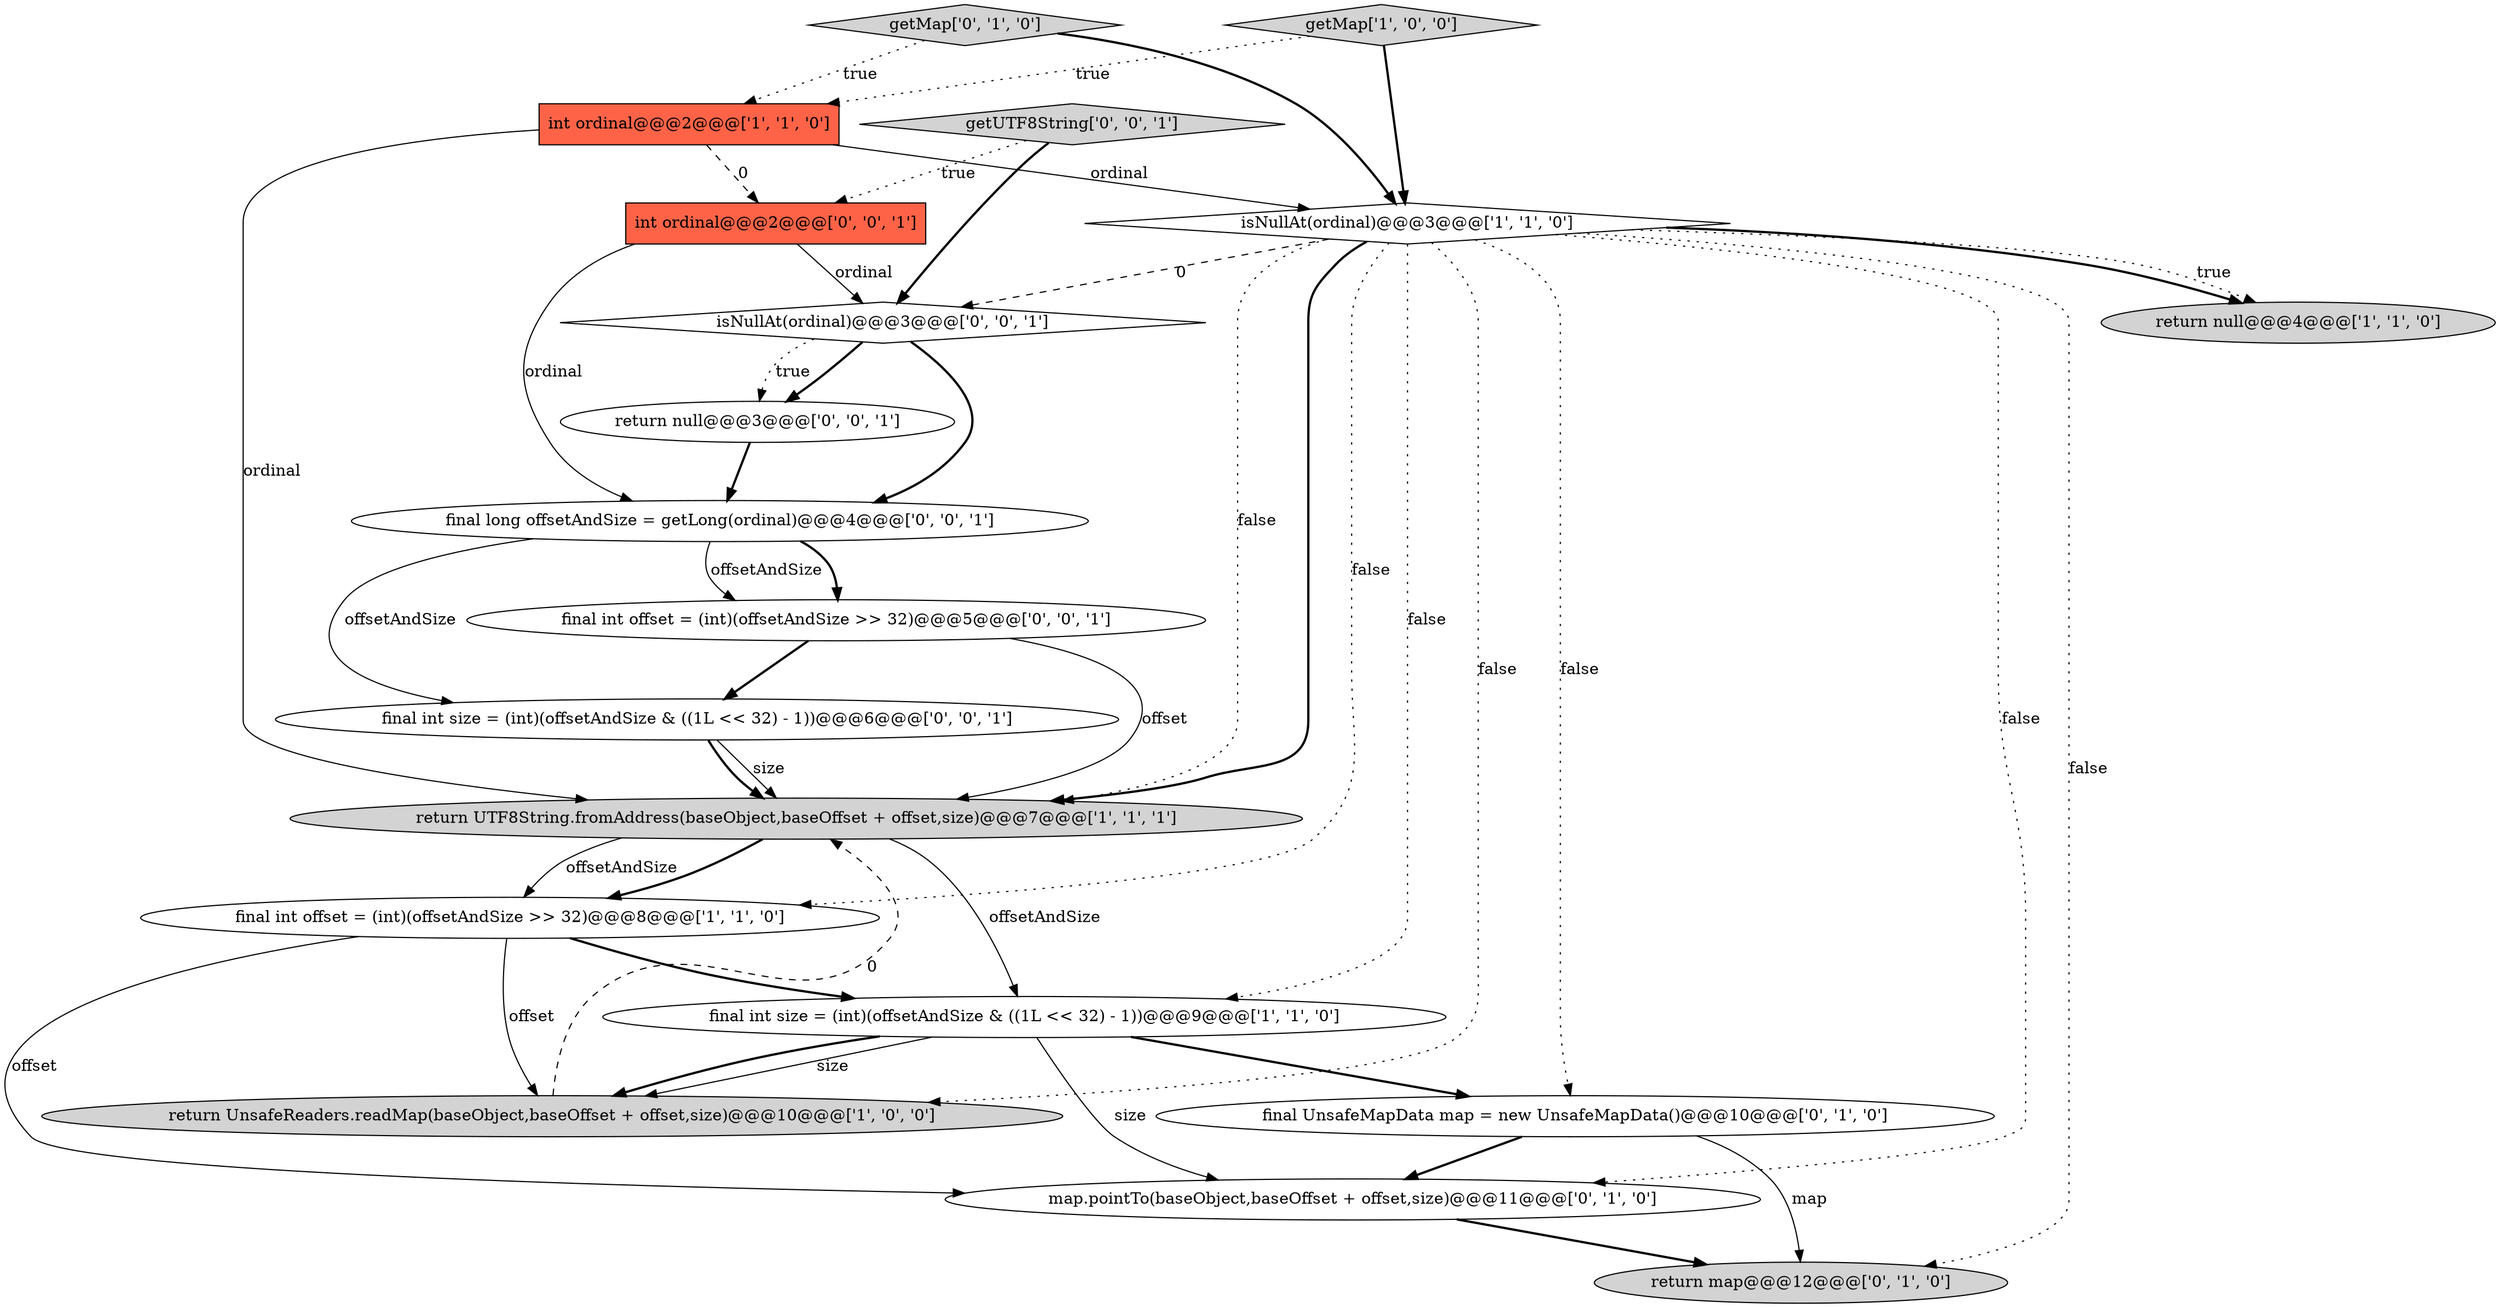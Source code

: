 digraph {
9 [style = filled, label = "getMap['0', '1', '0']", fillcolor = lightgray, shape = diamond image = "AAA0AAABBB2BBB"];
18 [style = filled, label = "final long offsetAndSize = getLong(ordinal)@@@4@@@['0', '0', '1']", fillcolor = white, shape = ellipse image = "AAA0AAABBB3BBB"];
7 [style = filled, label = "final int size = (int)(offsetAndSize & ((1L << 32) - 1))@@@9@@@['1', '1', '0']", fillcolor = white, shape = ellipse image = "AAA0AAABBB1BBB"];
17 [style = filled, label = "final int size = (int)(offsetAndSize & ((1L << 32) - 1))@@@6@@@['0', '0', '1']", fillcolor = white, shape = ellipse image = "AAA0AAABBB3BBB"];
2 [style = filled, label = "return UTF8String.fromAddress(baseObject,baseOffset + offset,size)@@@7@@@['1', '1', '1']", fillcolor = lightgray, shape = ellipse image = "AAA0AAABBB1BBB"];
15 [style = filled, label = "isNullAt(ordinal)@@@3@@@['0', '0', '1']", fillcolor = white, shape = diamond image = "AAA0AAABBB3BBB"];
14 [style = filled, label = "return null@@@3@@@['0', '0', '1']", fillcolor = white, shape = ellipse image = "AAA0AAABBB3BBB"];
16 [style = filled, label = "getUTF8String['0', '0', '1']", fillcolor = lightgray, shape = diamond image = "AAA0AAABBB3BBB"];
8 [style = filled, label = "map.pointTo(baseObject,baseOffset + offset,size)@@@11@@@['0', '1', '0']", fillcolor = white, shape = ellipse image = "AAA1AAABBB2BBB"];
3 [style = filled, label = "int ordinal@@@2@@@['1', '1', '0']", fillcolor = tomato, shape = box image = "AAA0AAABBB1BBB"];
0 [style = filled, label = "isNullAt(ordinal)@@@3@@@['1', '1', '0']", fillcolor = white, shape = diamond image = "AAA0AAABBB1BBB"];
4 [style = filled, label = "return UnsafeReaders.readMap(baseObject,baseOffset + offset,size)@@@10@@@['1', '0', '0']", fillcolor = lightgray, shape = ellipse image = "AAA0AAABBB1BBB"];
5 [style = filled, label = "final int offset = (int)(offsetAndSize >> 32)@@@8@@@['1', '1', '0']", fillcolor = white, shape = ellipse image = "AAA0AAABBB1BBB"];
6 [style = filled, label = "return null@@@4@@@['1', '1', '0']", fillcolor = lightgray, shape = ellipse image = "AAA0AAABBB1BBB"];
1 [style = filled, label = "getMap['1', '0', '0']", fillcolor = lightgray, shape = diamond image = "AAA0AAABBB1BBB"];
13 [style = filled, label = "int ordinal@@@2@@@['0', '0', '1']", fillcolor = tomato, shape = box image = "AAA0AAABBB3BBB"];
12 [style = filled, label = "final int offset = (int)(offsetAndSize >> 32)@@@5@@@['0', '0', '1']", fillcolor = white, shape = ellipse image = "AAA0AAABBB3BBB"];
10 [style = filled, label = "return map@@@12@@@['0', '1', '0']", fillcolor = lightgray, shape = ellipse image = "AAA1AAABBB2BBB"];
11 [style = filled, label = "final UnsafeMapData map = new UnsafeMapData()@@@10@@@['0', '1', '0']", fillcolor = white, shape = ellipse image = "AAA0AAABBB2BBB"];
0->6 [style = bold, label=""];
3->0 [style = solid, label="ordinal"];
13->18 [style = solid, label="ordinal"];
0->6 [style = dotted, label="true"];
14->18 [style = bold, label=""];
0->2 [style = dotted, label="false"];
15->18 [style = bold, label=""];
3->2 [style = solid, label="ordinal"];
2->5 [style = bold, label=""];
7->8 [style = solid, label="size"];
2->5 [style = solid, label="offsetAndSize"];
18->17 [style = solid, label="offsetAndSize"];
16->15 [style = bold, label=""];
0->11 [style = dotted, label="false"];
16->13 [style = dotted, label="true"];
7->4 [style = solid, label="size"];
9->0 [style = bold, label=""];
7->11 [style = bold, label=""];
3->13 [style = dashed, label="0"];
13->15 [style = solid, label="ordinal"];
2->7 [style = solid, label="offsetAndSize"];
0->7 [style = dotted, label="false"];
1->3 [style = dotted, label="true"];
17->2 [style = solid, label="size"];
12->17 [style = bold, label=""];
15->14 [style = bold, label=""];
7->4 [style = bold, label=""];
11->8 [style = bold, label=""];
5->4 [style = solid, label="offset"];
5->8 [style = solid, label="offset"];
4->2 [style = dashed, label="0"];
0->10 [style = dotted, label="false"];
12->2 [style = solid, label="offset"];
0->8 [style = dotted, label="false"];
9->3 [style = dotted, label="true"];
0->15 [style = dashed, label="0"];
18->12 [style = bold, label=""];
0->2 [style = bold, label=""];
15->14 [style = dotted, label="true"];
18->12 [style = solid, label="offsetAndSize"];
0->4 [style = dotted, label="false"];
11->10 [style = solid, label="map"];
0->5 [style = dotted, label="false"];
5->7 [style = bold, label=""];
8->10 [style = bold, label=""];
17->2 [style = bold, label=""];
1->0 [style = bold, label=""];
}
